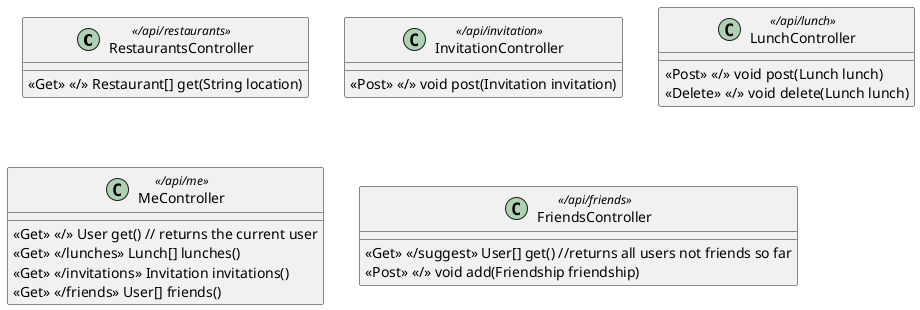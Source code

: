 @startuml

class RestaurantsController <</api/restaurants>> {
    <<Get>> <</>> Restaurant[] get(String location)
}

class InvitationController <</api/invitation>> {
    <<Post>> <</>> void post(Invitation invitation)
}

class LunchController <</api/lunch>> {
    <<Post>> <</>> void post(Lunch lunch)
    <<Delete>> <</>> void delete(Lunch lunch)
}

class MeController <</api/me>> {
    <<Get>> <</>> User get() // returns the current user
    <<Get>> <</lunches>> Lunch[] lunches()
    <<Get>> <</invitations>> Invitation invitations()
    <<Get>> <</friends>> User[] friends()
}

class FriendsController <</api/friends>>{
    <<Get>> <</suggest>> User[] get() //returns all users not friends so far
    <<Post>> <</>> void add(Friendship friendship)
}

@enduml